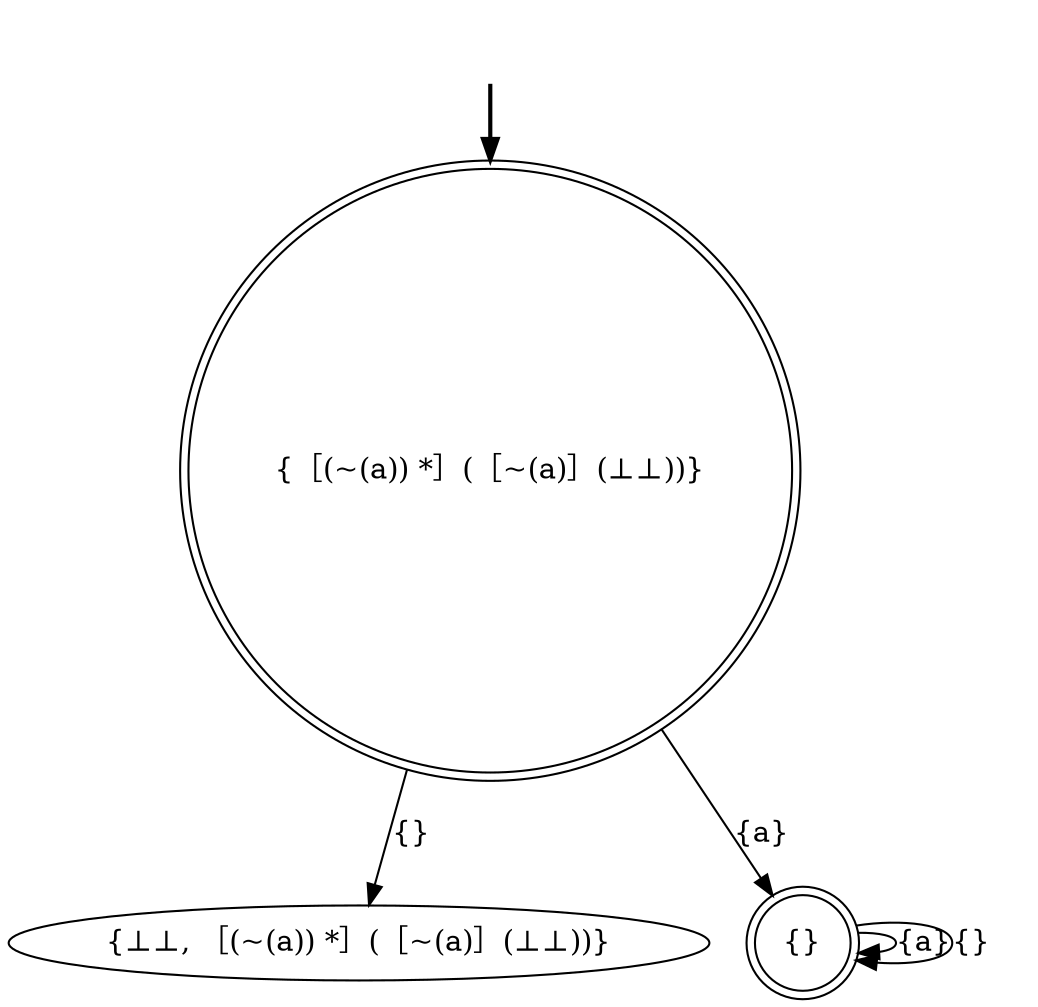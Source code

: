 digraph {
	fake0 [style=invisible]
	"{⊥⊥, ［(~(a)) *］(［~(a)］(⊥⊥))}"
	"{［(~(a)) *］(［~(a)］(⊥⊥))}" [root=true shape=doublecircle]
	"{}" [shape=doublecircle]
	fake0 -> "{［(~(a)) *］(［~(a)］(⊥⊥))}" [style=bold]
	"{［(~(a)) *］(［~(a)］(⊥⊥))}" -> "{⊥⊥, ［(~(a)) *］(［~(a)］(⊥⊥))}" [label="{}"]
	"{}" -> "{}" [label="{a}"]
	"{［(~(a)) *］(［~(a)］(⊥⊥))}" -> "{}" [label="{a}"]
	"{}" -> "{}" [label="{}"]
}
